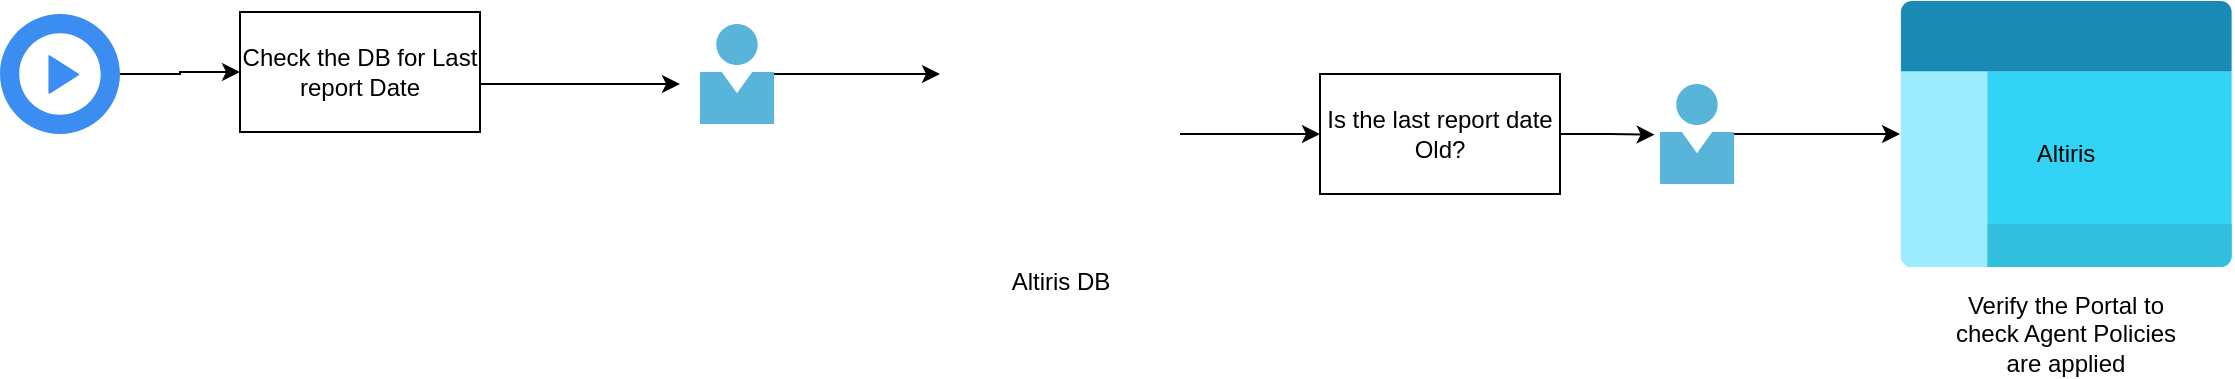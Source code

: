 <mxfile version="16.4.6" type="github">
  <diagram id="HVIMIyNaEl5NfeKefO-4" name="Page-1">
    <mxGraphModel dx="782" dy="468" grid="1" gridSize="10" guides="1" tooltips="1" connect="1" arrows="1" fold="1" page="1" pageScale="1" pageWidth="850" pageHeight="1100" math="0" shadow="0">
      <root>
        <mxCell id="0" />
        <mxCell id="1" parent="0" />
        <mxCell id="V3Kr2m5Zbbi_J88Jwd5E-7" style="edgeStyle=orthogonalEdgeStyle;rounded=0;orthogonalLoop=1;jettySize=auto;html=1;entryX=0;entryY=0.5;entryDx=0;entryDy=0;" edge="1" parent="1" source="V3Kr2m5Zbbi_J88Jwd5E-1" target="V3Kr2m5Zbbi_J88Jwd5E-3">
          <mxGeometry relative="1" as="geometry" />
        </mxCell>
        <mxCell id="V3Kr2m5Zbbi_J88Jwd5E-1" value="" style="sketch=0;html=1;aspect=fixed;strokeColor=none;shadow=0;align=center;verticalAlign=top;fillColor=#3B8DF1;shape=mxgraph.gcp2.play_start" vertex="1" parent="1">
          <mxGeometry x="70" y="75" width="60" height="60" as="geometry" />
        </mxCell>
        <mxCell id="V3Kr2m5Zbbi_J88Jwd5E-9" style="edgeStyle=orthogonalEdgeStyle;rounded=0;orthogonalLoop=1;jettySize=auto;html=1;entryX=0;entryY=0.5;entryDx=0;entryDy=0;" edge="1" parent="1" source="V3Kr2m5Zbbi_J88Jwd5E-2" target="V3Kr2m5Zbbi_J88Jwd5E-8">
          <mxGeometry relative="1" as="geometry" />
        </mxCell>
        <mxCell id="V3Kr2m5Zbbi_J88Jwd5E-2" value="Altiris DB" style="shape=image;html=1;verticalAlign=top;verticalLabelPosition=bottom;labelBackgroundColor=#ffffff;imageAspect=0;aspect=fixed;image=https://cdn0.iconfinder.com/data/icons/octicons/1024/repo-128.png" vertex="1" parent="1">
          <mxGeometry x="540" y="75" width="120" height="120" as="geometry" />
        </mxCell>
        <mxCell id="V3Kr2m5Zbbi_J88Jwd5E-5" style="edgeStyle=orthogonalEdgeStyle;rounded=0;orthogonalLoop=1;jettySize=auto;html=1;" edge="1" parent="1" source="V3Kr2m5Zbbi_J88Jwd5E-3">
          <mxGeometry relative="1" as="geometry">
            <mxPoint x="410" y="110" as="targetPoint" />
            <Array as="points">
              <mxPoint x="340" y="110" />
              <mxPoint x="340" y="110" />
            </Array>
          </mxGeometry>
        </mxCell>
        <mxCell id="V3Kr2m5Zbbi_J88Jwd5E-3" value="Check the DB for Last report Date" style="rounded=0;whiteSpace=wrap;html=1;" vertex="1" parent="1">
          <mxGeometry x="190" y="74" width="120" height="60" as="geometry" />
        </mxCell>
        <mxCell id="V3Kr2m5Zbbi_J88Jwd5E-6" style="edgeStyle=orthogonalEdgeStyle;rounded=0;orthogonalLoop=1;jettySize=auto;html=1;entryX=0;entryY=0.25;entryDx=0;entryDy=0;" edge="1" parent="1" source="V3Kr2m5Zbbi_J88Jwd5E-4" target="V3Kr2m5Zbbi_J88Jwd5E-2">
          <mxGeometry relative="1" as="geometry" />
        </mxCell>
        <mxCell id="V3Kr2m5Zbbi_J88Jwd5E-4" value="" style="sketch=0;aspect=fixed;html=1;points=[];align=center;image;fontSize=12;image=img/lib/mscae/Person.svg;" vertex="1" parent="1">
          <mxGeometry x="420" y="80" width="37" height="50" as="geometry" />
        </mxCell>
        <mxCell id="V3Kr2m5Zbbi_J88Jwd5E-14" style="edgeStyle=orthogonalEdgeStyle;rounded=0;orthogonalLoop=1;jettySize=auto;html=1;entryX=-0.072;entryY=0.507;entryDx=0;entryDy=0;entryPerimeter=0;" edge="1" parent="1" source="V3Kr2m5Zbbi_J88Jwd5E-8" target="V3Kr2m5Zbbi_J88Jwd5E-11">
          <mxGeometry relative="1" as="geometry" />
        </mxCell>
        <mxCell id="V3Kr2m5Zbbi_J88Jwd5E-8" value="Is the last report date Old?" style="rounded=0;whiteSpace=wrap;html=1;" vertex="1" parent="1">
          <mxGeometry x="730" y="105" width="120" height="60" as="geometry" />
        </mxCell>
        <mxCell id="V3Kr2m5Zbbi_J88Jwd5E-13" style="edgeStyle=orthogonalEdgeStyle;rounded=0;orthogonalLoop=1;jettySize=auto;html=1;" edge="1" parent="1" source="V3Kr2m5Zbbi_J88Jwd5E-11" target="V3Kr2m5Zbbi_J88Jwd5E-12">
          <mxGeometry relative="1" as="geometry" />
        </mxCell>
        <mxCell id="V3Kr2m5Zbbi_J88Jwd5E-11" value="" style="sketch=0;aspect=fixed;html=1;points=[];align=center;image;fontSize=12;image=img/lib/mscae/Person.svg;" vertex="1" parent="1">
          <mxGeometry x="900" y="110" width="37" height="50" as="geometry" />
        </mxCell>
        <mxCell id="V3Kr2m5Zbbi_J88Jwd5E-12" value="" style="aspect=fixed;html=1;points=[];align=center;image;fontSize=12;image=img/lib/azure2/general/Management_Portal.svg;" vertex="1" parent="1">
          <mxGeometry x="1020.01" y="68.5" width="166.25" height="133" as="geometry" />
        </mxCell>
        <mxCell id="V3Kr2m5Zbbi_J88Jwd5E-15" value="Verify the Portal to check Agent Policies are applied" style="text;html=1;strokeColor=none;fillColor=none;align=center;verticalAlign=middle;whiteSpace=wrap;rounded=0;" vertex="1" parent="1">
          <mxGeometry x="1038.13" y="220" width="130" height="30" as="geometry" />
        </mxCell>
        <mxCell id="V3Kr2m5Zbbi_J88Jwd5E-16" value="Altiris" style="text;html=1;strokeColor=none;fillColor=none;align=center;verticalAlign=middle;whiteSpace=wrap;rounded=0;" vertex="1" parent="1">
          <mxGeometry x="1073" y="130" width="60" height="30" as="geometry" />
        </mxCell>
      </root>
    </mxGraphModel>
  </diagram>
</mxfile>
